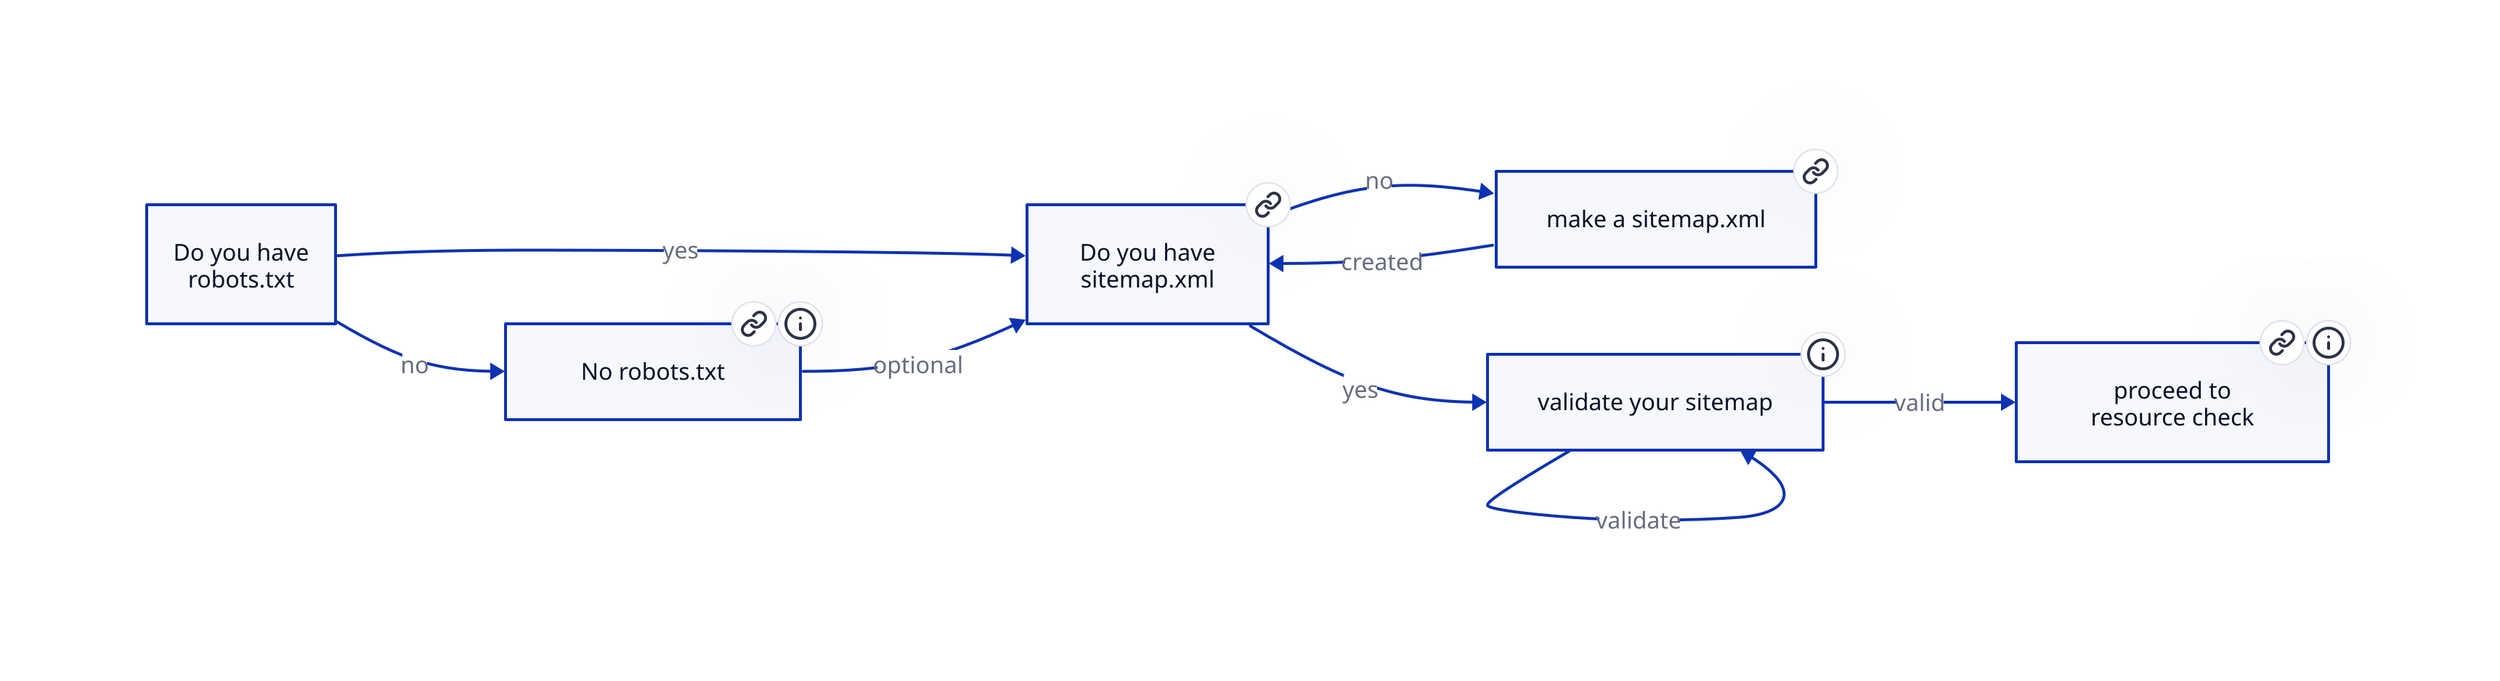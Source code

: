 direction: right

r: Do you have \nrobots.txt {
}

nr: No robots.txt {
   tooltip:  It's fine, not a big deal
link: https://book.oceaninfohub.org/publishing/publishing.html#robots-txt
}

s: Do you have \nsitemap.xml {
  link: https://book.oceaninfohub.org/publishing/publishing.html#sitemap-xml
}

ns: make a sitemap.xml {
  link: https://book.oceaninfohub.org/publishing/publishing.html#sitemap-xml
}

vs: validate your sitemap {
  tooltip: We will have a simple sitemap validation \n workflow
}

rc: proceed to \nresource check {
  link: https://github.com/gleanerio/archetype/blob/master/tooling/bashScrape.md
  tooltip: We will have a simple resource validation \n workflow
}


r -> s: yes
r -> nr: no
nr -> s: optional

s -> ns: no
ns -> s: created

s -> vs: yes

vs -> vs: validate
vs -> rc: valid
